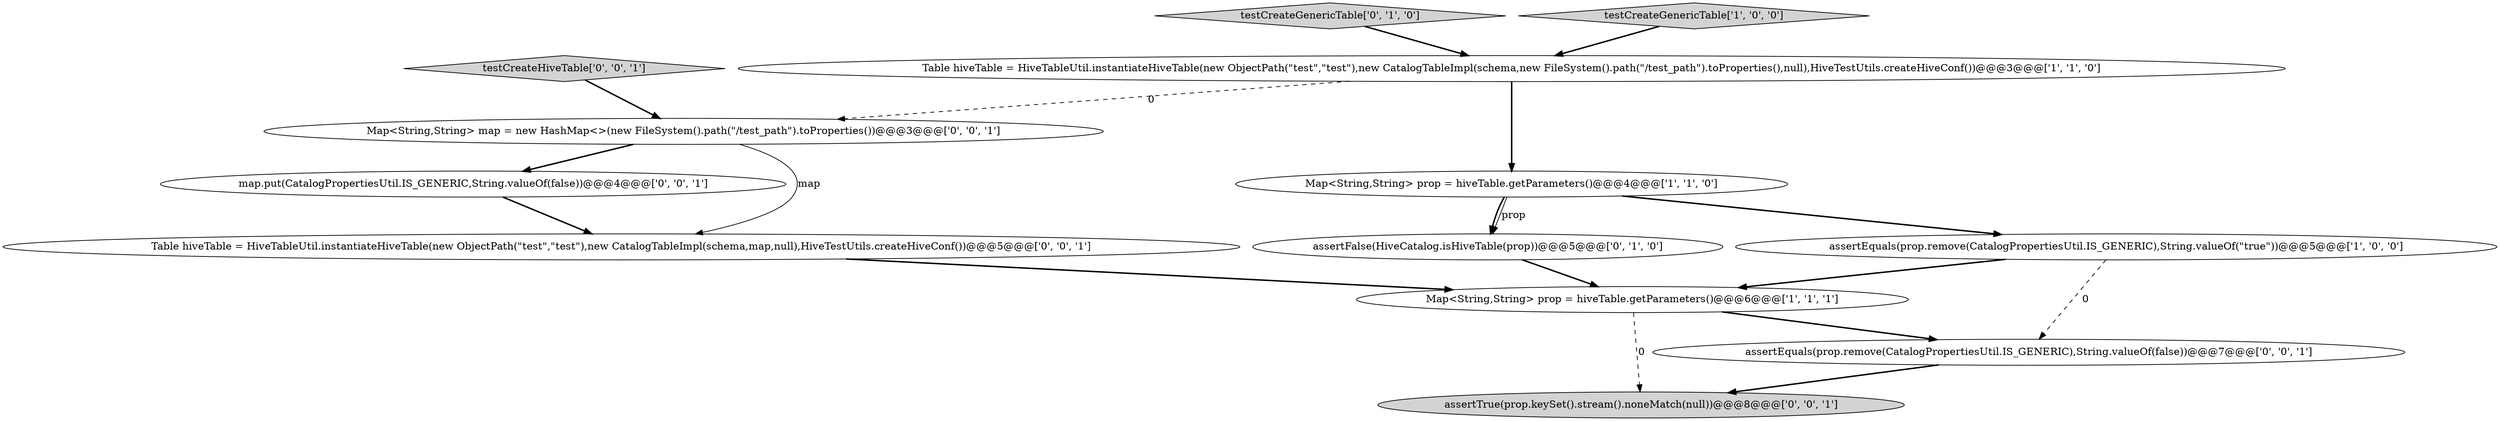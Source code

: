 digraph {
7 [style = filled, label = "assertEquals(prop.remove(CatalogPropertiesUtil.IS_GENERIC),String.valueOf(false))@@@7@@@['0', '0', '1']", fillcolor = white, shape = ellipse image = "AAA0AAABBB3BBB"];
5 [style = filled, label = "testCreateGenericTable['0', '1', '0']", fillcolor = lightgray, shape = diamond image = "AAA0AAABBB2BBB"];
4 [style = filled, label = "testCreateGenericTable['1', '0', '0']", fillcolor = lightgray, shape = diamond image = "AAA0AAABBB1BBB"];
0 [style = filled, label = "Map<String,String> prop = hiveTable.getParameters()@@@6@@@['1', '1', '1']", fillcolor = white, shape = ellipse image = "AAA0AAABBB1BBB"];
11 [style = filled, label = "Table hiveTable = HiveTableUtil.instantiateHiveTable(new ObjectPath(\"test\",\"test\"),new CatalogTableImpl(schema,map,null),HiveTestUtils.createHiveConf())@@@5@@@['0', '0', '1']", fillcolor = white, shape = ellipse image = "AAA0AAABBB3BBB"];
3 [style = filled, label = "Map<String,String> prop = hiveTable.getParameters()@@@4@@@['1', '1', '0']", fillcolor = white, shape = ellipse image = "AAA0AAABBB1BBB"];
10 [style = filled, label = "map.put(CatalogPropertiesUtil.IS_GENERIC,String.valueOf(false))@@@4@@@['0', '0', '1']", fillcolor = white, shape = ellipse image = "AAA0AAABBB3BBB"];
2 [style = filled, label = "assertEquals(prop.remove(CatalogPropertiesUtil.IS_GENERIC),String.valueOf(\"true\"))@@@5@@@['1', '0', '0']", fillcolor = white, shape = ellipse image = "AAA0AAABBB1BBB"];
8 [style = filled, label = "Map<String,String> map = new HashMap<>(new FileSystem().path(\"/test_path\").toProperties())@@@3@@@['0', '0', '1']", fillcolor = white, shape = ellipse image = "AAA0AAABBB3BBB"];
12 [style = filled, label = "testCreateHiveTable['0', '0', '1']", fillcolor = lightgray, shape = diamond image = "AAA0AAABBB3BBB"];
6 [style = filled, label = "assertFalse(HiveCatalog.isHiveTable(prop))@@@5@@@['0', '1', '0']", fillcolor = white, shape = ellipse image = "AAA0AAABBB2BBB"];
9 [style = filled, label = "assertTrue(prop.keySet().stream().noneMatch(null))@@@8@@@['0', '0', '1']", fillcolor = lightgray, shape = ellipse image = "AAA0AAABBB3BBB"];
1 [style = filled, label = "Table hiveTable = HiveTableUtil.instantiateHiveTable(new ObjectPath(\"test\",\"test\"),new CatalogTableImpl(schema,new FileSystem().path(\"/test_path\").toProperties(),null),HiveTestUtils.createHiveConf())@@@3@@@['1', '1', '0']", fillcolor = white, shape = ellipse image = "AAA0AAABBB1BBB"];
6->0 [style = bold, label=""];
2->7 [style = dashed, label="0"];
11->0 [style = bold, label=""];
2->0 [style = bold, label=""];
8->11 [style = solid, label="map"];
1->3 [style = bold, label=""];
3->6 [style = solid, label="prop"];
1->8 [style = dashed, label="0"];
10->11 [style = bold, label=""];
12->8 [style = bold, label=""];
8->10 [style = bold, label=""];
3->2 [style = bold, label=""];
4->1 [style = bold, label=""];
0->7 [style = bold, label=""];
7->9 [style = bold, label=""];
3->6 [style = bold, label=""];
0->9 [style = dashed, label="0"];
5->1 [style = bold, label=""];
}
